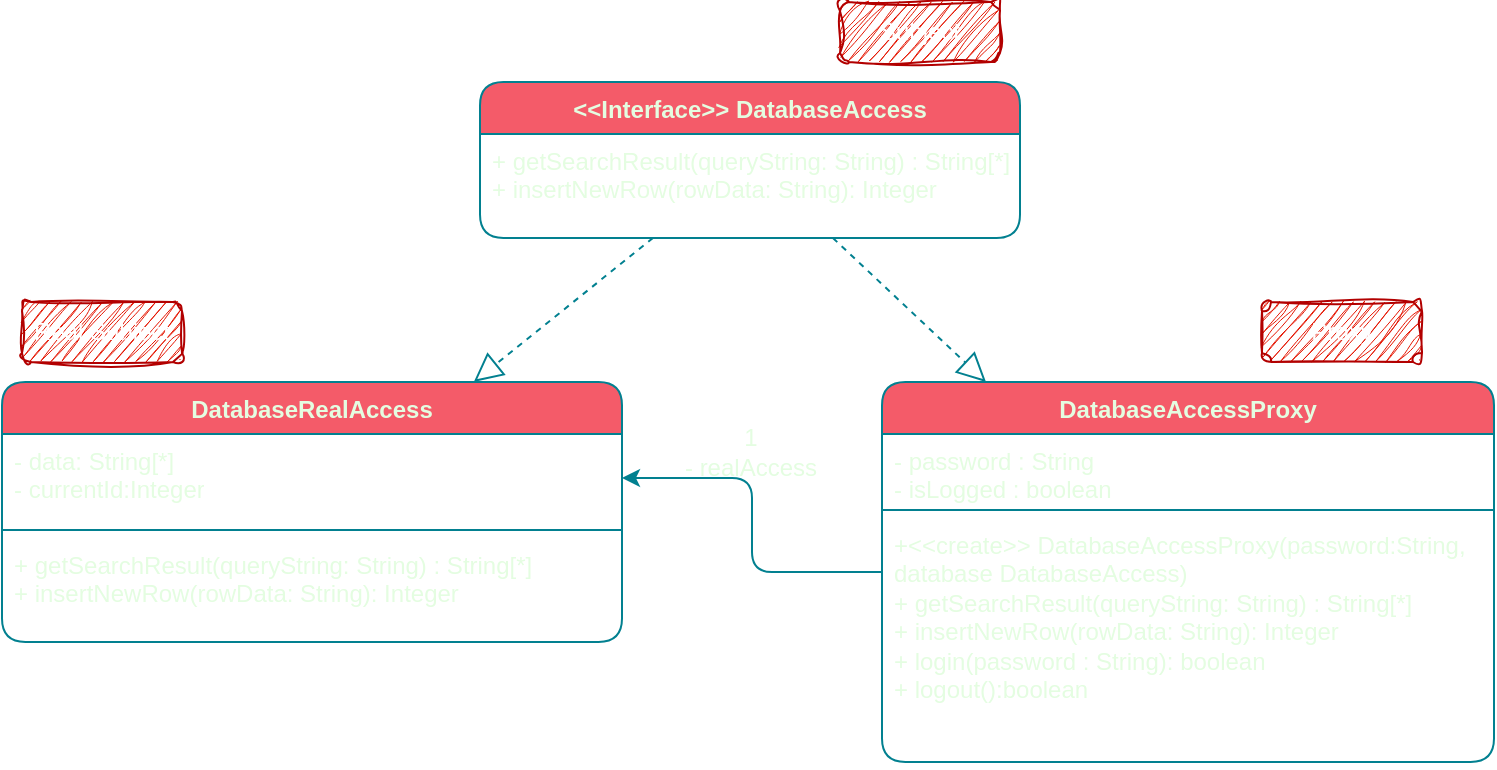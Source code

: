 <mxfile version="24.0.4" type="device">
  <diagram name="Página-1" id="XNQjO4jO-kqnAk5QSl5o">
    <mxGraphModel dx="874" dy="542" grid="1" gridSize="10" guides="1" tooltips="1" connect="1" arrows="1" fold="1" page="1" pageScale="1" pageWidth="827" pageHeight="1169" math="0" shadow="0">
      <root>
        <mxCell id="0" />
        <mxCell id="1" parent="0" />
        <mxCell id="R6ljgZ-pBq3hNaBf2jd_-1" value="&amp;lt;&amp;lt;Interface&amp;gt;&amp;gt; DatabaseAccess" style="swimlane;fontStyle=1;align=center;verticalAlign=top;childLayout=stackLayout;horizontal=1;startSize=26;horizontalStack=0;resizeParent=1;resizeParentMax=0;resizeLast=0;collapsible=1;marginBottom=0;whiteSpace=wrap;html=1;labelBackgroundColor=none;fillColor=#F45B69;strokeColor=#028090;fontColor=#E4FDE1;rounded=1;" parent="1" vertex="1">
          <mxGeometry x="279" y="280" width="270" height="78" as="geometry" />
        </mxCell>
        <mxCell id="k6WnLueuM2FhuUmSUUMk-11" value="+ getSearchResult(queryString: String) : String[*]&lt;div&gt;+ insertNewRow(rowData: String): Integer&lt;/div&gt;" style="text;strokeColor=none;fillColor=none;align=left;verticalAlign=top;spacingLeft=4;spacingRight=4;overflow=hidden;rotatable=0;points=[[0,0.5],[1,0.5]];portConstraint=eastwest;whiteSpace=wrap;html=1;labelBackgroundColor=none;fontColor=#E4FDE1;rounded=1;" vertex="1" parent="R6ljgZ-pBq3hNaBf2jd_-1">
          <mxGeometry y="26" width="270" height="52" as="geometry" />
        </mxCell>
        <mxCell id="R6ljgZ-pBq3hNaBf2jd_-5" value="DatabaseRealAccess" style="swimlane;fontStyle=1;align=center;verticalAlign=top;childLayout=stackLayout;horizontal=1;startSize=26;horizontalStack=0;resizeParent=1;resizeParentMax=0;resizeLast=0;collapsible=1;marginBottom=0;whiteSpace=wrap;html=1;labelBackgroundColor=none;fillColor=#F45B69;strokeColor=#028090;fontColor=#E4FDE1;rounded=1;" parent="1" vertex="1">
          <mxGeometry x="40" y="430" width="310" height="130" as="geometry" />
        </mxCell>
        <mxCell id="R6ljgZ-pBq3hNaBf2jd_-6" value="- data: String[*]&lt;div&gt;- currentId:Integer&lt;/div&gt;" style="text;strokeColor=none;fillColor=none;align=left;verticalAlign=top;spacingLeft=4;spacingRight=4;overflow=hidden;rotatable=0;points=[[0,0.5],[1,0.5]];portConstraint=eastwest;whiteSpace=wrap;html=1;labelBackgroundColor=none;fontColor=#E4FDE1;rounded=1;" parent="R6ljgZ-pBq3hNaBf2jd_-5" vertex="1">
          <mxGeometry y="26" width="310" height="44" as="geometry" />
        </mxCell>
        <mxCell id="R6ljgZ-pBq3hNaBf2jd_-7" value="" style="line;strokeWidth=1;fillColor=none;align=left;verticalAlign=middle;spacingTop=-1;spacingLeft=3;spacingRight=3;rotatable=0;labelPosition=right;points=[];portConstraint=eastwest;strokeColor=#028090;labelBackgroundColor=none;fontColor=#E4FDE1;rounded=1;" parent="R6ljgZ-pBq3hNaBf2jd_-5" vertex="1">
          <mxGeometry y="70" width="310" height="8" as="geometry" />
        </mxCell>
        <mxCell id="R6ljgZ-pBq3hNaBf2jd_-8" value="+ getSearchResult(queryString: String) : String[*]&lt;div&gt;+ insertNewRow(rowData: String): Integer&lt;/div&gt;" style="text;strokeColor=none;fillColor=none;align=left;verticalAlign=top;spacingLeft=4;spacingRight=4;overflow=hidden;rotatable=0;points=[[0,0.5],[1,0.5]];portConstraint=eastwest;whiteSpace=wrap;html=1;labelBackgroundColor=none;fontColor=#E4FDE1;rounded=1;" parent="R6ljgZ-pBq3hNaBf2jd_-5" vertex="1">
          <mxGeometry y="78" width="310" height="52" as="geometry" />
        </mxCell>
        <mxCell id="k6WnLueuM2FhuUmSUUMk-7" style="edgeStyle=orthogonalEdgeStyle;rounded=1;orthogonalLoop=1;jettySize=auto;html=1;labelBackgroundColor=none;strokeColor=#028090;fontColor=default;" edge="1" parent="1" source="k6WnLueuM2FhuUmSUUMk-1" target="R6ljgZ-pBq3hNaBf2jd_-6">
          <mxGeometry relative="1" as="geometry">
            <mxPoint x="827" y="585" as="sourcePoint" />
          </mxGeometry>
        </mxCell>
        <mxCell id="k6WnLueuM2FhuUmSUUMk-1" value="DatabaseAccessProxy" style="swimlane;fontStyle=1;align=center;verticalAlign=top;childLayout=stackLayout;horizontal=1;startSize=26;horizontalStack=0;resizeParent=1;resizeParentMax=0;resizeLast=0;collapsible=1;marginBottom=0;whiteSpace=wrap;html=1;labelBackgroundColor=none;fillColor=#F45B69;strokeColor=#028090;fontColor=#E4FDE1;rounded=1;" vertex="1" parent="1">
          <mxGeometry x="480" y="430" width="306" height="190" as="geometry" />
        </mxCell>
        <mxCell id="k6WnLueuM2FhuUmSUUMk-2" value="- password : String&lt;div&gt;- isLogged : boolean&lt;/div&gt;" style="text;strokeColor=none;fillColor=none;align=left;verticalAlign=top;spacingLeft=4;spacingRight=4;overflow=hidden;rotatable=0;points=[[0,0.5],[1,0.5]];portConstraint=eastwest;whiteSpace=wrap;html=1;labelBackgroundColor=none;fontColor=#E4FDE1;rounded=1;" vertex="1" parent="k6WnLueuM2FhuUmSUUMk-1">
          <mxGeometry y="26" width="306" height="34" as="geometry" />
        </mxCell>
        <mxCell id="k6WnLueuM2FhuUmSUUMk-3" value="" style="line;strokeWidth=1;fillColor=none;align=left;verticalAlign=middle;spacingTop=-1;spacingLeft=3;spacingRight=3;rotatable=0;labelPosition=right;points=[];portConstraint=eastwest;strokeColor=#028090;labelBackgroundColor=none;fontColor=#E4FDE1;rounded=1;" vertex="1" parent="k6WnLueuM2FhuUmSUUMk-1">
          <mxGeometry y="60" width="306" height="8" as="geometry" />
        </mxCell>
        <mxCell id="k6WnLueuM2FhuUmSUUMk-10" value="&lt;div&gt;+&amp;lt;&amp;lt;create&amp;gt;&amp;gt; DatabaseAccessProxy(password:String, database DatabaseAccess)&lt;/div&gt;+ getSearchResult(queryString: String) : String[*]&lt;div&gt;+ insertNewRow(rowData: String): Integer&lt;/div&gt;&lt;div&gt;+ login(password : String): boolean&lt;/div&gt;&lt;div&gt;+ logout():boolean&lt;br&gt;&lt;/div&gt;&lt;div&gt;&lt;br&gt;&lt;/div&gt;" style="text;strokeColor=none;fillColor=none;align=left;verticalAlign=top;spacingLeft=4;spacingRight=4;overflow=hidden;rotatable=0;points=[[0,0.5],[1,0.5]];portConstraint=eastwest;whiteSpace=wrap;html=1;labelBackgroundColor=none;fontColor=#E4FDE1;rounded=1;" vertex="1" parent="k6WnLueuM2FhuUmSUUMk-1">
          <mxGeometry y="68" width="306" height="122" as="geometry" />
        </mxCell>
        <mxCell id="k6WnLueuM2FhuUmSUUMk-5" value="" style="endArrow=block;dashed=1;endFill=0;endSize=12;html=1;rounded=1;labelBackgroundColor=none;strokeColor=#028090;fontColor=default;" edge="1" parent="1" source="R6ljgZ-pBq3hNaBf2jd_-1" target="k6WnLueuM2FhuUmSUUMk-1">
          <mxGeometry width="160" relative="1" as="geometry">
            <mxPoint x="340" y="330" as="sourcePoint" />
            <mxPoint x="500" y="330" as="targetPoint" />
          </mxGeometry>
        </mxCell>
        <mxCell id="k6WnLueuM2FhuUmSUUMk-6" value="" style="endArrow=block;dashed=1;endFill=0;endSize=12;html=1;rounded=1;labelBackgroundColor=none;strokeColor=#028090;fontColor=default;" edge="1" parent="1" source="R6ljgZ-pBq3hNaBf2jd_-1" target="R6ljgZ-pBq3hNaBf2jd_-5">
          <mxGeometry width="160" relative="1" as="geometry">
            <mxPoint x="432" y="320" as="sourcePoint" />
            <mxPoint x="485" y="440" as="targetPoint" />
          </mxGeometry>
        </mxCell>
        <mxCell id="k6WnLueuM2FhuUmSUUMk-8" value="&lt;div&gt;1&lt;/div&gt;- realAccess" style="text;html=1;align=center;verticalAlign=middle;resizable=0;points=[];autosize=1;strokeColor=none;fillColor=none;labelBackgroundColor=none;fontColor=#E4FDE1;rounded=1;" vertex="1" parent="1">
          <mxGeometry x="369" y="445" width="90" height="40" as="geometry" />
        </mxCell>
        <mxCell id="k6WnLueuM2FhuUmSUUMk-12" value="Proxy" style="html=1;whiteSpace=wrap;strokeColor=#B20000;fontColor=#ffffff;fillColor=#e51400;rounded=1;sketch=1;curveFitting=1;jiggle=2;direction=west;" vertex="1" parent="1">
          <mxGeometry x="670" y="390" width="80" height="30" as="geometry" />
        </mxCell>
        <mxCell id="k6WnLueuM2FhuUmSUUMk-13" value="Real Subject" style="html=1;whiteSpace=wrap;strokeColor=#B20000;fontColor=#ffffff;fillColor=#e51400;rounded=1;sketch=1;curveFitting=1;jiggle=2;direction=west;" vertex="1" parent="1">
          <mxGeometry x="50" y="390" width="80" height="30" as="geometry" />
        </mxCell>
        <mxCell id="k6WnLueuM2FhuUmSUUMk-14" value="Subject" style="html=1;whiteSpace=wrap;strokeColor=#B20000;fontColor=#ffffff;fillColor=#e51400;rounded=1;sketch=1;curveFitting=1;jiggle=2;direction=west;" vertex="1" parent="1">
          <mxGeometry x="459" y="240" width="80" height="30" as="geometry" />
        </mxCell>
      </root>
    </mxGraphModel>
  </diagram>
</mxfile>
